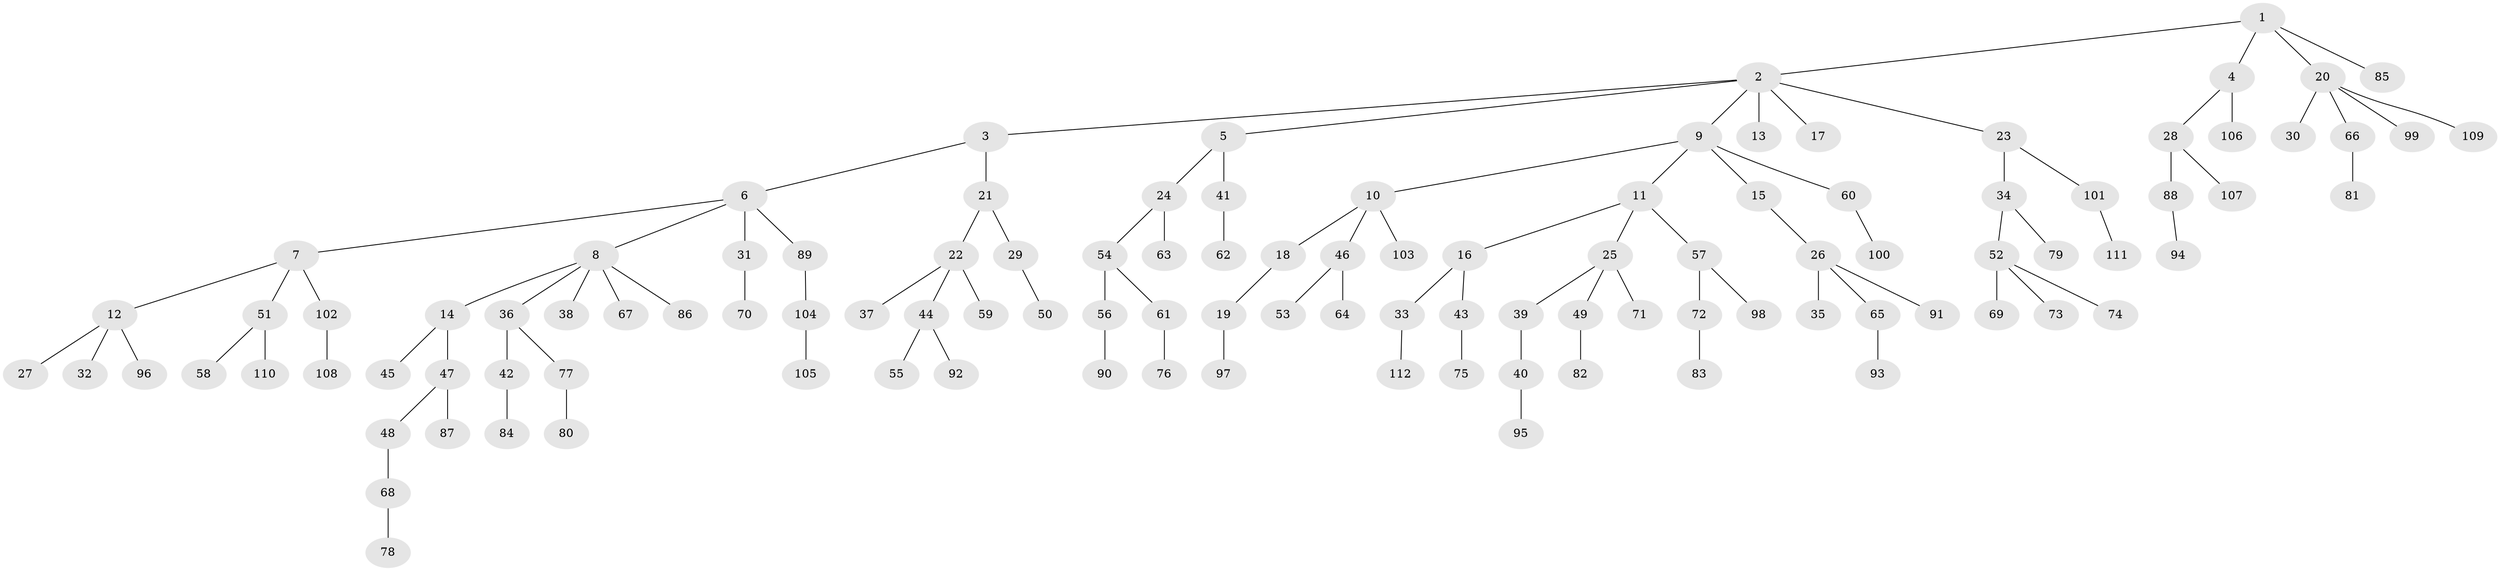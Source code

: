 // coarse degree distribution, {3: 0.12, 6: 0.02666666666666667, 4: 0.06666666666666667, 2: 0.18666666666666668, 5: 0.05333333333333334, 1: 0.5466666666666666}
// Generated by graph-tools (version 1.1) at 2025/24/03/03/25 07:24:06]
// undirected, 112 vertices, 111 edges
graph export_dot {
graph [start="1"]
  node [color=gray90,style=filled];
  1;
  2;
  3;
  4;
  5;
  6;
  7;
  8;
  9;
  10;
  11;
  12;
  13;
  14;
  15;
  16;
  17;
  18;
  19;
  20;
  21;
  22;
  23;
  24;
  25;
  26;
  27;
  28;
  29;
  30;
  31;
  32;
  33;
  34;
  35;
  36;
  37;
  38;
  39;
  40;
  41;
  42;
  43;
  44;
  45;
  46;
  47;
  48;
  49;
  50;
  51;
  52;
  53;
  54;
  55;
  56;
  57;
  58;
  59;
  60;
  61;
  62;
  63;
  64;
  65;
  66;
  67;
  68;
  69;
  70;
  71;
  72;
  73;
  74;
  75;
  76;
  77;
  78;
  79;
  80;
  81;
  82;
  83;
  84;
  85;
  86;
  87;
  88;
  89;
  90;
  91;
  92;
  93;
  94;
  95;
  96;
  97;
  98;
  99;
  100;
  101;
  102;
  103;
  104;
  105;
  106;
  107;
  108;
  109;
  110;
  111;
  112;
  1 -- 2;
  1 -- 4;
  1 -- 20;
  1 -- 85;
  2 -- 3;
  2 -- 5;
  2 -- 9;
  2 -- 13;
  2 -- 17;
  2 -- 23;
  3 -- 6;
  3 -- 21;
  4 -- 28;
  4 -- 106;
  5 -- 24;
  5 -- 41;
  6 -- 7;
  6 -- 8;
  6 -- 31;
  6 -- 89;
  7 -- 12;
  7 -- 51;
  7 -- 102;
  8 -- 14;
  8 -- 36;
  8 -- 38;
  8 -- 67;
  8 -- 86;
  9 -- 10;
  9 -- 11;
  9 -- 15;
  9 -- 60;
  10 -- 18;
  10 -- 46;
  10 -- 103;
  11 -- 16;
  11 -- 25;
  11 -- 57;
  12 -- 27;
  12 -- 32;
  12 -- 96;
  14 -- 45;
  14 -- 47;
  15 -- 26;
  16 -- 33;
  16 -- 43;
  18 -- 19;
  19 -- 97;
  20 -- 30;
  20 -- 66;
  20 -- 99;
  20 -- 109;
  21 -- 22;
  21 -- 29;
  22 -- 37;
  22 -- 44;
  22 -- 59;
  23 -- 34;
  23 -- 101;
  24 -- 54;
  24 -- 63;
  25 -- 39;
  25 -- 49;
  25 -- 71;
  26 -- 35;
  26 -- 65;
  26 -- 91;
  28 -- 88;
  28 -- 107;
  29 -- 50;
  31 -- 70;
  33 -- 112;
  34 -- 52;
  34 -- 79;
  36 -- 42;
  36 -- 77;
  39 -- 40;
  40 -- 95;
  41 -- 62;
  42 -- 84;
  43 -- 75;
  44 -- 55;
  44 -- 92;
  46 -- 53;
  46 -- 64;
  47 -- 48;
  47 -- 87;
  48 -- 68;
  49 -- 82;
  51 -- 58;
  51 -- 110;
  52 -- 69;
  52 -- 73;
  52 -- 74;
  54 -- 56;
  54 -- 61;
  56 -- 90;
  57 -- 72;
  57 -- 98;
  60 -- 100;
  61 -- 76;
  65 -- 93;
  66 -- 81;
  68 -- 78;
  72 -- 83;
  77 -- 80;
  88 -- 94;
  89 -- 104;
  101 -- 111;
  102 -- 108;
  104 -- 105;
}
